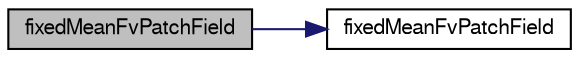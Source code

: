 digraph "fixedMeanFvPatchField"
{
  bgcolor="transparent";
  edge [fontname="FreeSans",fontsize="10",labelfontname="FreeSans",labelfontsize="10"];
  node [fontname="FreeSans",fontsize="10",shape=record];
  rankdir="LR";
  Node10 [label="fixedMeanFvPatchField",height=0.2,width=0.4,color="black", fillcolor="grey75", style="filled", fontcolor="black"];
  Node10 -> Node11 [color="midnightblue",fontsize="10",style="solid",fontname="FreeSans"];
  Node11 [label="fixedMeanFvPatchField",height=0.2,width=0.4,color="black",URL="$a22110.html#a89b7046b77ad4c974cc44791bb350c77",tooltip="Construct from patch and internal field. "];
}
